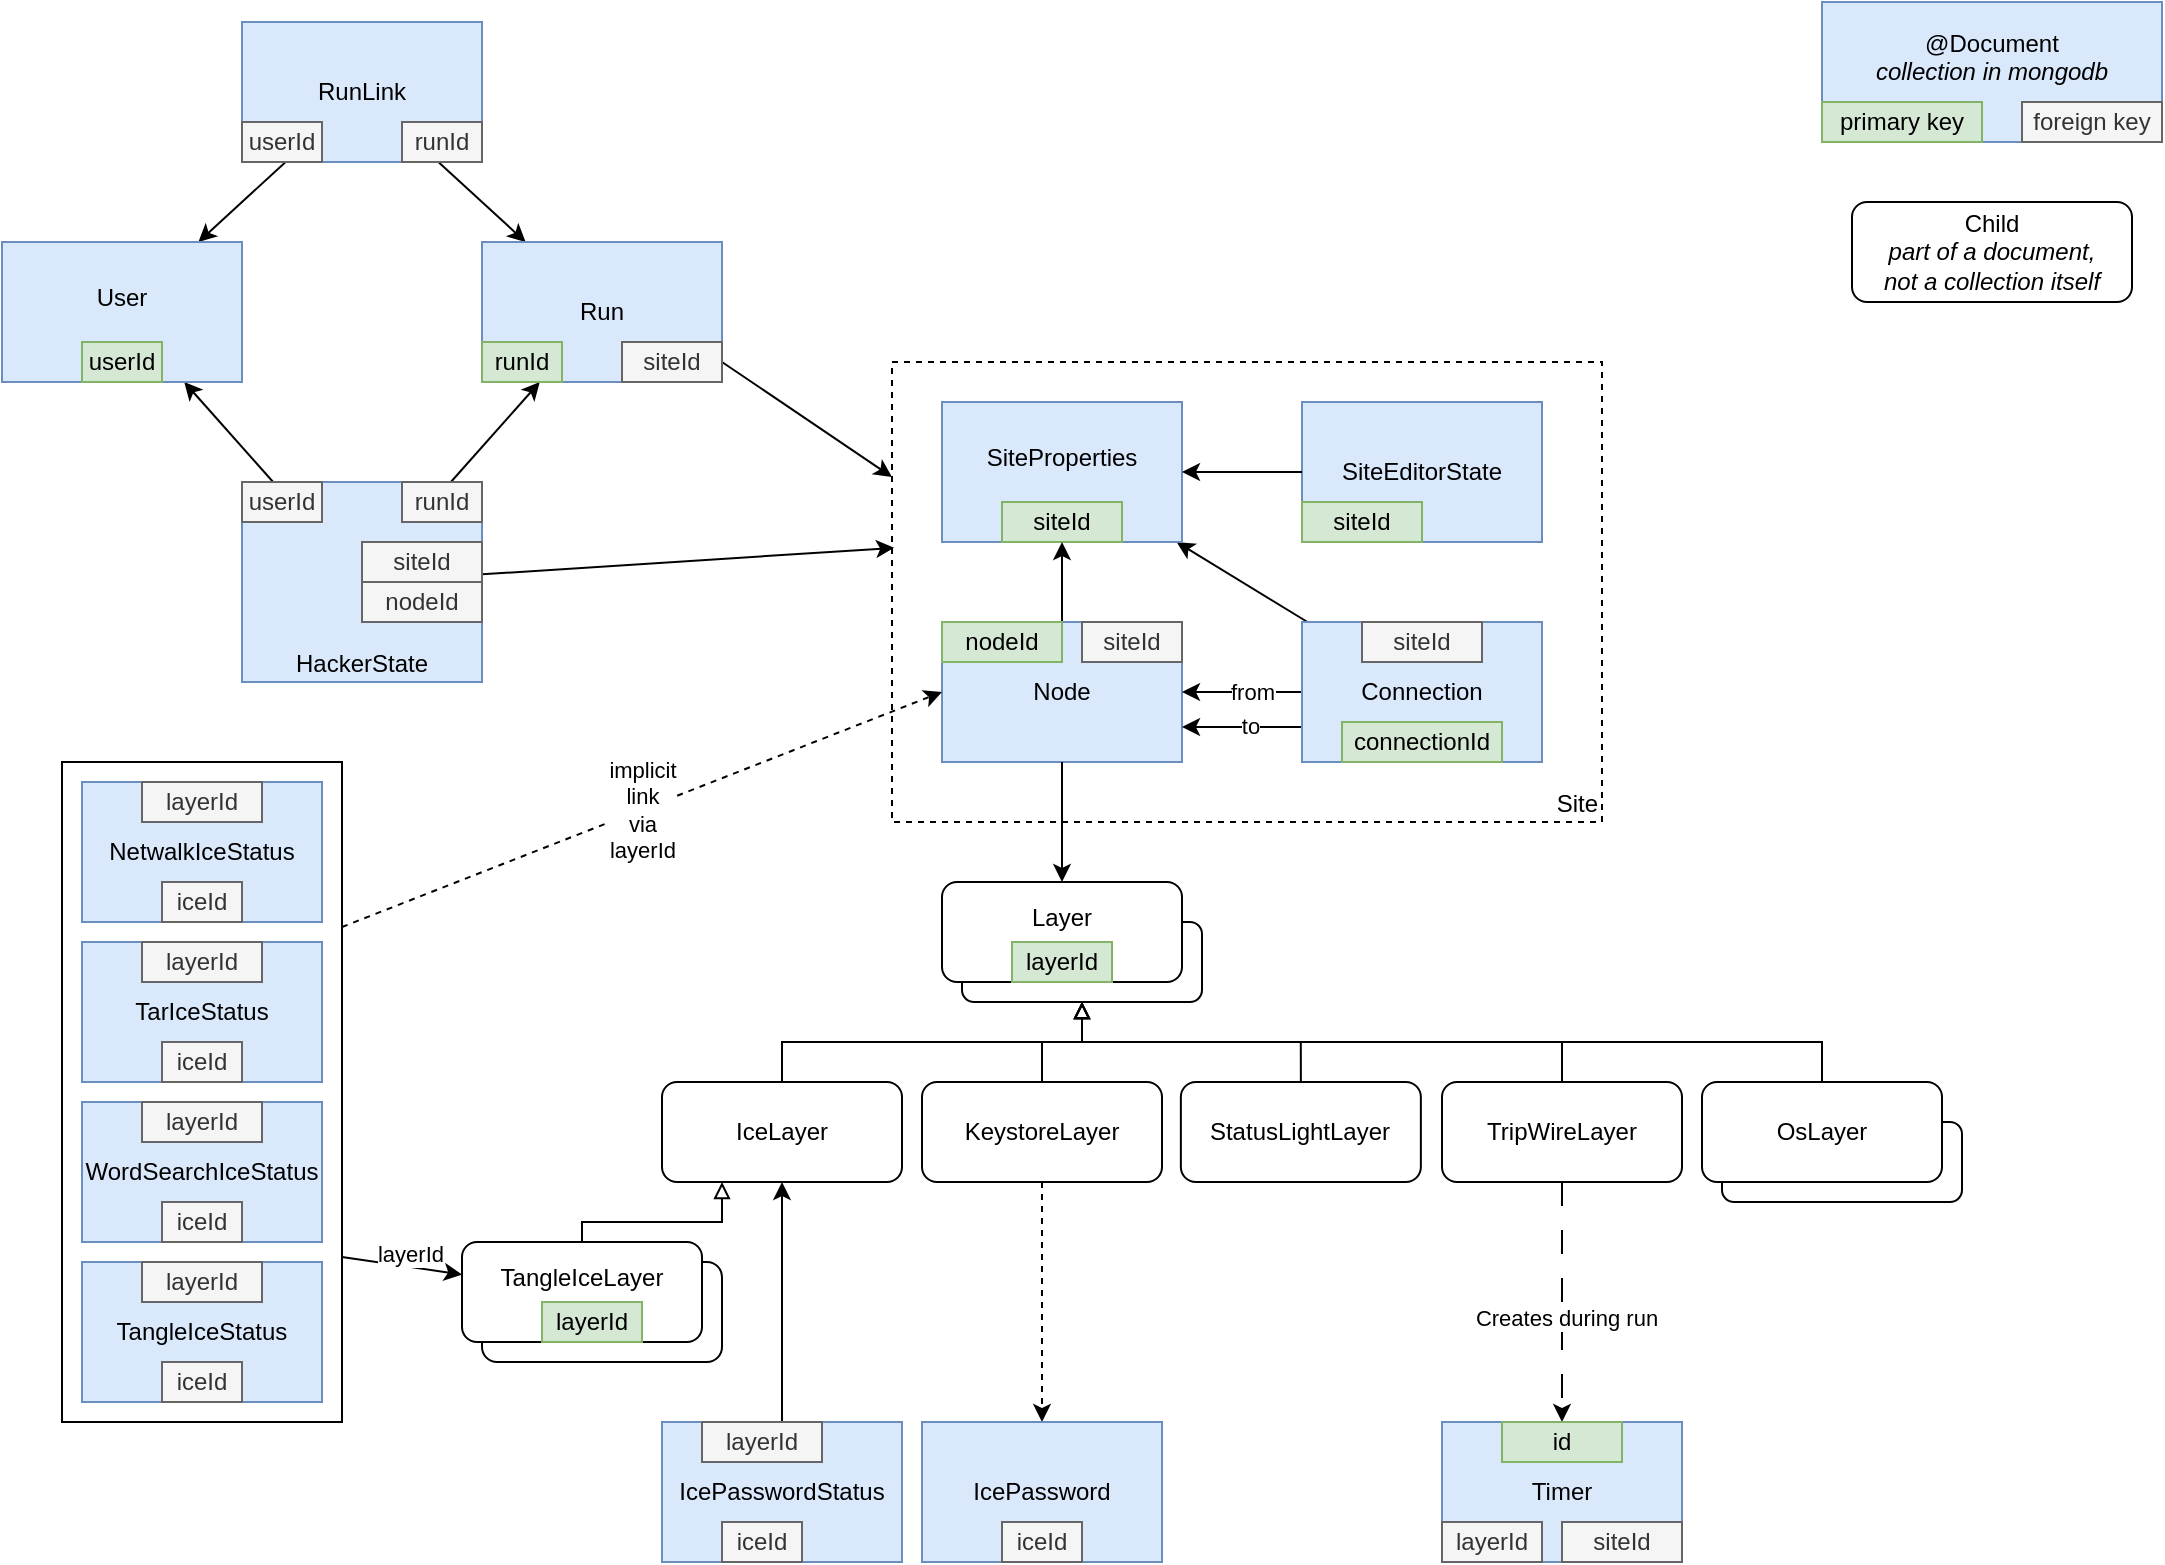 <mxfile version="22.1.18" type="github">
  <diagram name="Page-1" id="mnIJfY60bvJNDvsKuQh9">
    <mxGraphModel dx="1626" dy="861" grid="1" gridSize="10" guides="1" tooltips="1" connect="1" arrows="1" fold="1" page="1" pageScale="1" pageWidth="1169" pageHeight="827" math="0" shadow="0">
      <root>
        <mxCell id="0" />
        <mxCell id="1" parent="0" />
        <mxCell id="2eXZJzVbI_ONPsShpP8c-1" value="Site" style="rounded=0;whiteSpace=wrap;html=1;align=right;verticalAlign=bottom;dashed=1;" parent="1" vertex="1">
          <mxGeometry x="525" y="190" width="355" height="230" as="geometry" />
        </mxCell>
        <mxCell id="C1h8iQs_TRBgUqANPpUf-13" value="" style="rounded=0;whiteSpace=wrap;html=1;fillColor=none;" parent="1" vertex="1">
          <mxGeometry x="110" y="390" width="140" height="330" as="geometry" />
        </mxCell>
        <mxCell id="jiuy7B6aaROlVbYT8yXl-59" style="rounded=0;orthogonalLoop=1;jettySize=auto;html=1;endArrow=classic;endFill=1;" parent="1" source="jiuy7B6aaROlVbYT8yXl-14" target="jiuy7B6aaROlVbYT8yXl-16" edge="1">
          <mxGeometry relative="1" as="geometry">
            <mxPoint x="778" y="300" as="sourcePoint" />
            <mxPoint x="680" y="343" as="targetPoint" />
          </mxGeometry>
        </mxCell>
        <mxCell id="jiuy7B6aaROlVbYT8yXl-41" value="TangleIceLayer" style="rounded=1;whiteSpace=wrap;html=1;" parent="1" vertex="1">
          <mxGeometry x="320" y="640" width="120" height="50" as="geometry" />
        </mxCell>
        <mxCell id="jiuy7B6aaROlVbYT8yXl-40" value="OsLayer" style="rounded=1;whiteSpace=wrap;html=1;fontStyle=0" parent="1" vertex="1">
          <mxGeometry x="940" y="570" width="120" height="40" as="geometry" />
        </mxCell>
        <mxCell id="jiuy7B6aaROlVbYT8yXl-1" value="&lt;br&gt;Node&lt;br&gt;&amp;nbsp;" style="rounded=0;whiteSpace=wrap;html=1;fillColor=#dae8fc;strokeColor=#6c8ebf;" parent="1" vertex="1">
          <mxGeometry x="550" y="320" width="120" height="70" as="geometry" />
        </mxCell>
        <mxCell id="jiuy7B6aaROlVbYT8yXl-2" value="Layer" style="rounded=1;whiteSpace=wrap;html=1;" parent="1" vertex="1">
          <mxGeometry x="560" y="470" width="120" height="40" as="geometry" />
        </mxCell>
        <mxCell id="jiuy7B6aaROlVbYT8yXl-3" value="@Document&lt;br&gt;&lt;i&gt;collection in mongodb&lt;br&gt;&amp;nbsp;&lt;br&gt;&lt;/i&gt;" style="rounded=0;whiteSpace=wrap;html=1;fillColor=#dae8fc;strokeColor=#6c8ebf;" parent="1" vertex="1">
          <mxGeometry x="990" y="10" width="170" height="70" as="geometry" />
        </mxCell>
        <mxCell id="jiuy7B6aaROlVbYT8yXl-4" value="Child&lt;br&gt;&lt;i&gt;part of a document, &lt;br&gt;not a collection itself&lt;/i&gt;" style="rounded=1;whiteSpace=wrap;html=1;" parent="1" vertex="1">
          <mxGeometry x="1005" y="110" width="140" height="50" as="geometry" />
        </mxCell>
        <mxCell id="jiuy7B6aaROlVbYT8yXl-8" style="edgeStyle=orthogonalEdgeStyle;rounded=0;orthogonalLoop=1;jettySize=auto;html=1;exitX=0.5;exitY=0;exitDx=0;exitDy=0;entryX=0.5;entryY=1;entryDx=0;entryDy=0;endArrow=block;endFill=0;" parent="1" source="jiuy7B6aaROlVbYT8yXl-5" target="jiuy7B6aaROlVbYT8yXl-2" edge="1">
          <mxGeometry relative="1" as="geometry" />
        </mxCell>
        <mxCell id="jiuy7B6aaROlVbYT8yXl-5" value="IceLayer" style="rounded=1;whiteSpace=wrap;html=1;" parent="1" vertex="1">
          <mxGeometry x="410" y="550" width="120" height="50" as="geometry" />
        </mxCell>
        <mxCell id="jiuy7B6aaROlVbYT8yXl-10" style="edgeStyle=orthogonalEdgeStyle;rounded=0;orthogonalLoop=1;jettySize=auto;html=1;exitX=0.5;exitY=0;exitDx=0;exitDy=0;endArrow=block;endFill=0;entryX=0.5;entryY=1;entryDx=0;entryDy=0;" parent="1" source="jiuy7B6aaROlVbYT8yXl-9" target="jiuy7B6aaROlVbYT8yXl-2" edge="1">
          <mxGeometry relative="1" as="geometry">
            <mxPoint x="540" y="500" as="targetPoint" />
          </mxGeometry>
        </mxCell>
        <mxCell id="jiuy7B6aaROlVbYT8yXl-9" value="StatusLightLayer" style="rounded=1;whiteSpace=wrap;html=1;" parent="1" vertex="1">
          <mxGeometry x="669.43" y="550" width="120" height="50" as="geometry" />
        </mxCell>
        <mxCell id="B6_g9tHJlzhegWJG6Xg5-1" style="edgeStyle=orthogonalEdgeStyle;rounded=0;orthogonalLoop=1;jettySize=auto;html=1;exitX=0;exitY=0.5;exitDx=0;exitDy=0;entryX=1;entryY=0.5;entryDx=0;entryDy=0;" parent="1" source="jiuy7B6aaROlVbYT8yXl-14" target="jiuy7B6aaROlVbYT8yXl-1" edge="1">
          <mxGeometry relative="1" as="geometry" />
        </mxCell>
        <mxCell id="B6_g9tHJlzhegWJG6Xg5-3" value="from" style="edgeLabel;html=1;align=center;verticalAlign=middle;resizable=0;points=[];" parent="B6_g9tHJlzhegWJG6Xg5-1" vertex="1" connectable="0">
          <mxGeometry x="0.203" y="1" relative="1" as="geometry">
            <mxPoint x="11" y="-1" as="offset" />
          </mxGeometry>
        </mxCell>
        <mxCell id="B6_g9tHJlzhegWJG6Xg5-2" style="edgeStyle=orthogonalEdgeStyle;rounded=0;orthogonalLoop=1;jettySize=auto;html=1;exitX=0;exitY=0.75;exitDx=0;exitDy=0;entryX=1;entryY=0.75;entryDx=0;entryDy=0;" parent="1" source="jiuy7B6aaROlVbYT8yXl-14" target="jiuy7B6aaROlVbYT8yXl-1" edge="1">
          <mxGeometry relative="1" as="geometry" />
        </mxCell>
        <mxCell id="B6_g9tHJlzhegWJG6Xg5-4" value="to" style="edgeLabel;html=1;align=center;verticalAlign=middle;resizable=0;points=[];" parent="B6_g9tHJlzhegWJG6Xg5-2" vertex="1" connectable="0">
          <mxGeometry x="-0.162" y="2" relative="1" as="geometry">
            <mxPoint x="-1" y="-3" as="offset" />
          </mxGeometry>
        </mxCell>
        <mxCell id="jiuy7B6aaROlVbYT8yXl-14" value="&lt;br&gt;Connection&lt;br&gt;&amp;nbsp;" style="rounded=0;whiteSpace=wrap;html=1;fillColor=#dae8fc;strokeColor=#6c8ebf;" parent="1" vertex="1">
          <mxGeometry x="730" y="320" width="120" height="70" as="geometry" />
        </mxCell>
        <mxCell id="jiuy7B6aaROlVbYT8yXl-16" value="SiteProperties&lt;br&gt;&amp;nbsp;" style="rounded=0;whiteSpace=wrap;html=1;fillColor=#dae8fc;strokeColor=#6c8ebf;" parent="1" vertex="1">
          <mxGeometry x="550" y="210" width="120" height="70" as="geometry" />
        </mxCell>
        <mxCell id="jiuy7B6aaROlVbYT8yXl-23" value="" style="rounded=0;orthogonalLoop=1;jettySize=auto;html=1;" parent="1" source="jiuy7B6aaROlVbYT8yXl-22" target="jiuy7B6aaROlVbYT8yXl-21" edge="1">
          <mxGeometry relative="1" as="geometry" />
        </mxCell>
        <mxCell id="jiuy7B6aaROlVbYT8yXl-37" value="" style="rounded=0;orthogonalLoop=1;jettySize=auto;html=1;" parent="1" source="jiuy7B6aaROlVbYT8yXl-22" target="jiuy7B6aaROlVbYT8yXl-36" edge="1">
          <mxGeometry relative="1" as="geometry" />
        </mxCell>
        <mxCell id="jiuy7B6aaROlVbYT8yXl-22" value="RunLink" style="rounded=0;whiteSpace=wrap;html=1;fillColor=#dae8fc;strokeColor=#6c8ebf;" parent="1" vertex="1">
          <mxGeometry x="200" y="20" width="120" height="70" as="geometry" />
        </mxCell>
        <mxCell id="jiuy7B6aaROlVbYT8yXl-75" style="rounded=0;orthogonalLoop=1;jettySize=auto;html=1;" parent="1" source="jiuy7B6aaROlVbYT8yXl-26" target="jiuy7B6aaROlVbYT8yXl-21" edge="1">
          <mxGeometry relative="1" as="geometry" />
        </mxCell>
        <mxCell id="jiuy7B6aaROlVbYT8yXl-76" style="rounded=0;orthogonalLoop=1;jettySize=auto;html=1;" parent="1" source="jiuy7B6aaROlVbYT8yXl-26" target="jiuy7B6aaROlVbYT8yXl-36" edge="1">
          <mxGeometry relative="1" as="geometry" />
        </mxCell>
        <mxCell id="jiuy7B6aaROlVbYT8yXl-90" style="rounded=0;orthogonalLoop=1;jettySize=auto;html=1;entryX=0.003;entryY=0.404;entryDx=0;entryDy=0;entryPerimeter=0;" parent="1" source="jiuy7B6aaROlVbYT8yXl-26" target="2eXZJzVbI_ONPsShpP8c-1" edge="1">
          <mxGeometry relative="1" as="geometry">
            <mxPoint x="420" y="275" as="targetPoint" />
          </mxGeometry>
        </mxCell>
        <mxCell id="jiuy7B6aaROlVbYT8yXl-26" value="HackerState" style="rounded=0;whiteSpace=wrap;html=1;fillColor=#dae8fc;strokeColor=#6c8ebf;verticalAlign=bottom;" parent="1" vertex="1">
          <mxGeometry x="200" y="250" width="120" height="100" as="geometry" />
        </mxCell>
        <mxCell id="jiuy7B6aaROlVbYT8yXl-27" value="SiteEditorState" style="rounded=0;whiteSpace=wrap;html=1;fillColor=#dae8fc;strokeColor=#6c8ebf;" parent="1" vertex="1">
          <mxGeometry x="730" y="210" width="120" height="70" as="geometry" />
        </mxCell>
        <mxCell id="jiuy7B6aaROlVbYT8yXl-42" style="rounded=0;orthogonalLoop=1;jettySize=auto;html=1;exitX=1;exitY=0.75;exitDx=0;exitDy=0;" parent="1" source="C1h8iQs_TRBgUqANPpUf-13" target="jiuy7B6aaROlVbYT8yXl-38" edge="1">
          <mxGeometry relative="1" as="geometry">
            <mxPoint x="240" y="410" as="targetPoint" />
            <mxPoint x="340" y="540" as="sourcePoint" />
          </mxGeometry>
        </mxCell>
        <mxCell id="jiuy7B6aaROlVbYT8yXl-64" value="layerId" style="edgeLabel;html=1;align=center;verticalAlign=middle;resizable=0;points=[];" parent="jiuy7B6aaROlVbYT8yXl-42" vertex="1" connectable="0">
          <mxGeometry x="0.141" relative="1" as="geometry">
            <mxPoint y="-7" as="offset" />
          </mxGeometry>
        </mxCell>
        <mxCell id="yUMayUT2DUETe77GGP__-6" value="implicit&lt;br&gt;link&lt;br&gt;via&lt;br&gt;layerId" style="rounded=0;orthogonalLoop=1;jettySize=auto;html=1;entryX=0;entryY=0.5;entryDx=0;entryDy=0;dashed=1;exitX=1;exitY=0.25;exitDx=0;exitDy=0;" parent="1" source="C1h8iQs_TRBgUqANPpUf-13" target="jiuy7B6aaROlVbYT8yXl-1" edge="1">
          <mxGeometry relative="1" as="geometry">
            <mxPoint x="330" y="470" as="sourcePoint" />
          </mxGeometry>
        </mxCell>
        <mxCell id="jiuy7B6aaROlVbYT8yXl-28" value="&lt;br&gt;TangleIceStatus&lt;br&gt;&amp;nbsp;" style="rounded=0;whiteSpace=wrap;html=1;fillColor=#dae8fc;strokeColor=#6c8ebf;" parent="1" vertex="1">
          <mxGeometry x="120" y="640" width="120" height="70" as="geometry" />
        </mxCell>
        <mxCell id="jiuy7B6aaROlVbYT8yXl-30" value="&lt;br&gt;WordSearchIceStatus&lt;br&gt;&amp;nbsp;" style="rounded=0;whiteSpace=wrap;html=1;fillColor=#dae8fc;strokeColor=#6c8ebf;" parent="1" vertex="1">
          <mxGeometry x="120" y="560" width="120" height="70" as="geometry" />
        </mxCell>
        <mxCell id="jiuy7B6aaROlVbYT8yXl-31" value="&lt;br&gt;NetwalkIceStatus&lt;br&gt;&amp;nbsp;" style="rounded=0;whiteSpace=wrap;html=1;fillColor=#dae8fc;strokeColor=#6c8ebf;" parent="1" vertex="1">
          <mxGeometry x="120" y="400" width="120" height="70" as="geometry" />
        </mxCell>
        <mxCell id="jiuy7B6aaROlVbYT8yXl-32" value="&lt;br&gt;TarIceStatus&lt;br&gt;&amp;nbsp;" style="rounded=0;whiteSpace=wrap;html=1;fillColor=#dae8fc;strokeColor=#6c8ebf;" parent="1" vertex="1">
          <mxGeometry x="120" y="480" width="120" height="70" as="geometry" />
        </mxCell>
        <mxCell id="jiuy7B6aaROlVbYT8yXl-38" value="TangleIceLayer&lt;br&gt;&amp;nbsp;" style="rounded=1;whiteSpace=wrap;html=1;" parent="1" vertex="1">
          <mxGeometry x="310" y="630" width="120" height="50" as="geometry" />
        </mxCell>
        <mxCell id="jiuy7B6aaROlVbYT8yXl-39" style="rounded=0;orthogonalLoop=1;jettySize=auto;html=1;exitX=0.5;exitY=0;exitDx=0;exitDy=0;entryX=0.25;entryY=1;entryDx=0;entryDy=0;endArrow=block;endFill=0;edgeStyle=orthogonalEdgeStyle;" parent="1" source="jiuy7B6aaROlVbYT8yXl-38" target="jiuy7B6aaROlVbYT8yXl-5" edge="1">
          <mxGeometry relative="1" as="geometry">
            <mxPoint x="480" y="570" as="sourcePoint" />
            <mxPoint x="550" y="530" as="targetPoint" />
            <Array as="points">
              <mxPoint x="370" y="620" />
              <mxPoint x="440" y="620" />
            </Array>
          </mxGeometry>
        </mxCell>
        <mxCell id="N_-d8kACcy34HXy9NwKo-2" style="rounded=0;orthogonalLoop=1;jettySize=auto;html=1;exitX=0.5;exitY=1;exitDx=0;exitDy=0;entryX=0.5;entryY=0;entryDx=0;entryDy=0;dashed=1;dashPattern=12 12;" parent="1" source="jiuy7B6aaROlVbYT8yXl-45" target="N_-d8kACcy34HXy9NwKo-1" edge="1">
          <mxGeometry relative="1" as="geometry" />
        </mxCell>
        <mxCell id="N_-d8kACcy34HXy9NwKo-29" value="Creates during run" style="edgeLabel;html=1;align=center;verticalAlign=middle;resizable=0;points=[];" parent="N_-d8kACcy34HXy9NwKo-2" vertex="1" connectable="0">
          <mxGeometry x="0.131" y="2" relative="1" as="geometry">
            <mxPoint as="offset" />
          </mxGeometry>
        </mxCell>
        <mxCell id="jiuy7B6aaROlVbYT8yXl-45" value="TripWireLayer" style="rounded=1;whiteSpace=wrap;html=1;" parent="1" vertex="1">
          <mxGeometry x="800" y="550" width="120" height="50" as="geometry" />
        </mxCell>
        <mxCell id="jiuy7B6aaROlVbYT8yXl-46" style="edgeStyle=orthogonalEdgeStyle;rounded=0;orthogonalLoop=1;jettySize=auto;html=1;exitX=0.5;exitY=0;exitDx=0;exitDy=0;endArrow=block;endFill=0;entryX=0.5;entryY=1;entryDx=0;entryDy=0;" parent="1" source="jiuy7B6aaROlVbYT8yXl-45" target="jiuy7B6aaROlVbYT8yXl-2" edge="1">
          <mxGeometry relative="1" as="geometry">
            <mxPoint x="550" y="510" as="targetPoint" />
            <mxPoint x="610" y="550" as="sourcePoint" />
          </mxGeometry>
        </mxCell>
        <mxCell id="jiuy7B6aaROlVbYT8yXl-51" value="primary key" style="rounded=0;whiteSpace=wrap;html=1;fillColor=#d5e8d4;strokeColor=#82b366;" parent="1" vertex="1">
          <mxGeometry x="990" y="60" width="80" height="20" as="geometry" />
        </mxCell>
        <mxCell id="jiuy7B6aaROlVbYT8yXl-52" value="siteId" style="rounded=0;whiteSpace=wrap;html=1;fillColor=#d5e8d4;strokeColor=#82b366;" parent="1" vertex="1">
          <mxGeometry x="580" y="260" width="60" height="20" as="geometry" />
        </mxCell>
        <mxCell id="jiuy7B6aaROlVbYT8yXl-56" style="rounded=0;orthogonalLoop=1;jettySize=auto;html=1;endArrow=classic;endFill=1;" parent="1" source="jiuy7B6aaROlVbYT8yXl-27" target="jiuy7B6aaROlVbYT8yXl-16" edge="1">
          <mxGeometry relative="1" as="geometry">
            <mxPoint x="620" y="310" as="sourcePoint" />
            <mxPoint x="620" y="350" as="targetPoint" />
          </mxGeometry>
        </mxCell>
        <mxCell id="jiuy7B6aaROlVbYT8yXl-58" style="rounded=0;orthogonalLoop=1;jettySize=auto;html=1;endArrow=classic;endFill=1;" parent="1" source="jiuy7B6aaROlVbYT8yXl-1" target="jiuy7B6aaROlVbYT8yXl-16" edge="1">
          <mxGeometry relative="1" as="geometry">
            <mxPoint x="770" y="290" as="sourcePoint" />
            <mxPoint x="680" y="290" as="targetPoint" />
          </mxGeometry>
        </mxCell>
        <mxCell id="jiuy7B6aaROlVbYT8yXl-63" value="layerId" style="rounded=0;whiteSpace=wrap;html=1;fillColor=#d5e8d4;strokeColor=#82b366;" parent="1" vertex="1">
          <mxGeometry x="350" y="660" width="50" height="20" as="geometry" />
        </mxCell>
        <mxCell id="jiuy7B6aaROlVbYT8yXl-66" value="Layer&lt;br&gt;&amp;nbsp;" style="rounded=1;whiteSpace=wrap;html=1;" parent="1" vertex="1">
          <mxGeometry x="550" y="450" width="120" height="50" as="geometry" />
        </mxCell>
        <mxCell id="jiuy7B6aaROlVbYT8yXl-67" value="OsLayer" style="rounded=1;whiteSpace=wrap;html=1;" parent="1" vertex="1">
          <mxGeometry x="930" y="550" width="120" height="50" as="geometry" />
        </mxCell>
        <mxCell id="jiuy7B6aaROlVbYT8yXl-69" style="edgeStyle=orthogonalEdgeStyle;rounded=0;orthogonalLoop=1;jettySize=auto;html=1;exitX=0.5;exitY=0;exitDx=0;exitDy=0;endArrow=block;endFill=0;entryX=0.5;entryY=1;entryDx=0;entryDy=0;" parent="1" source="jiuy7B6aaROlVbYT8yXl-67" target="jiuy7B6aaROlVbYT8yXl-2" edge="1">
          <mxGeometry relative="1" as="geometry">
            <mxPoint x="560" y="520" as="targetPoint" />
            <mxPoint x="750" y="570" as="sourcePoint" />
          </mxGeometry>
        </mxCell>
        <mxCell id="jiuy7B6aaROlVbYT8yXl-71" value="iceId" style="rounded=0;whiteSpace=wrap;html=1;fillColor=#f5f5f5;strokeColor=#666666;fontColor=#333333;" parent="1" vertex="1">
          <mxGeometry x="160" y="690" width="40" height="20" as="geometry" />
        </mxCell>
        <mxCell id="2eXZJzVbI_ONPsShpP8c-5" style="edgeStyle=orthogonalEdgeStyle;rounded=0;orthogonalLoop=1;jettySize=auto;html=1;exitX=0.5;exitY=1;exitDx=0;exitDy=0;entryX=0.5;entryY=0;entryDx=0;entryDy=0;" parent="1" source="jiuy7B6aaROlVbYT8yXl-1" target="jiuy7B6aaROlVbYT8yXl-66" edge="1">
          <mxGeometry relative="1" as="geometry" />
        </mxCell>
        <mxCell id="jiuy7B6aaROlVbYT8yXl-81" value="nodeId" style="rounded=0;whiteSpace=wrap;html=1;fillColor=#d5e8d4;strokeColor=#82b366;" parent="1" vertex="1">
          <mxGeometry x="550" y="320" width="60" height="20" as="geometry" />
        </mxCell>
        <mxCell id="jiuy7B6aaROlVbYT8yXl-82" value="connectionId" style="rounded=0;whiteSpace=wrap;html=1;fillColor=#d5e8d4;strokeColor=#82b366;" parent="1" vertex="1">
          <mxGeometry x="750" y="370" width="80" height="20" as="geometry" />
        </mxCell>
        <mxCell id="yUMayUT2DUETe77GGP__-1" value="iceId" style="rounded=0;whiteSpace=wrap;html=1;fillColor=#f5f5f5;strokeColor=#666666;fontColor=#333333;" parent="1" vertex="1">
          <mxGeometry x="160" y="610" width="40" height="20" as="geometry" />
        </mxCell>
        <mxCell id="yUMayUT2DUETe77GGP__-4" value="iceId" style="rounded=0;whiteSpace=wrap;html=1;fillColor=#f5f5f5;strokeColor=#666666;fontColor=#333333;" parent="1" vertex="1">
          <mxGeometry x="160" y="530" width="40" height="20" as="geometry" />
        </mxCell>
        <mxCell id="yUMayUT2DUETe77GGP__-5" value="iceId" style="rounded=0;whiteSpace=wrap;html=1;fillColor=#f5f5f5;strokeColor=#666666;fontColor=#333333;" parent="1" vertex="1">
          <mxGeometry x="160" y="450" width="40" height="20" as="geometry" />
        </mxCell>
        <mxCell id="C1h8iQs_TRBgUqANPpUf-4" style="rounded=0;orthogonalLoop=1;jettySize=auto;html=1;entryX=0.5;entryY=1;entryDx=0;entryDy=0;" parent="1" source="KMH7AppHIwjlynywB1wn-1" target="jiuy7B6aaROlVbYT8yXl-5" edge="1">
          <mxGeometry relative="1" as="geometry" />
        </mxCell>
        <mxCell id="KMH7AppHIwjlynywB1wn-1" value="IcePasswordStatus" style="rounded=0;whiteSpace=wrap;html=1;fillColor=#dae8fc;strokeColor=#6c8ebf;" parent="1" vertex="1">
          <mxGeometry x="410" y="720" width="120" height="70" as="geometry" />
        </mxCell>
        <mxCell id="KMH7AppHIwjlynywB1wn-2" value="iceId" style="rounded=0;whiteSpace=wrap;html=1;fillColor=#f5f5f5;strokeColor=#666666;fontColor=#333333;" parent="1" vertex="1">
          <mxGeometry x="440" y="770" width="40" height="20" as="geometry" />
        </mxCell>
        <mxCell id="C1h8iQs_TRBgUqANPpUf-1" value="layerId" style="rounded=0;whiteSpace=wrap;html=1;fillColor=#d5e8d4;strokeColor=#82b366;" parent="1" vertex="1">
          <mxGeometry x="585" y="480" width="50" height="20" as="geometry" />
        </mxCell>
        <mxCell id="C1h8iQs_TRBgUqANPpUf-9" style="edgeStyle=orthogonalEdgeStyle;rounded=0;orthogonalLoop=1;jettySize=auto;html=1;exitX=0.5;exitY=1;exitDx=0;exitDy=0;entryX=0.5;entryY=0;entryDx=0;entryDy=0;dashed=1;" parent="1" source="C1h8iQs_TRBgUqANPpUf-6" target="C1h8iQs_TRBgUqANPpUf-7" edge="1">
          <mxGeometry relative="1" as="geometry" />
        </mxCell>
        <mxCell id="C1h8iQs_TRBgUqANPpUf-12" style="edgeStyle=orthogonalEdgeStyle;rounded=0;orthogonalLoop=1;jettySize=auto;html=1;exitX=0.5;exitY=0;exitDx=0;exitDy=0;endArrow=none;endFill=0;" parent="1" source="C1h8iQs_TRBgUqANPpUf-6" edge="1">
          <mxGeometry relative="1" as="geometry">
            <mxPoint x="600" y="530" as="targetPoint" />
          </mxGeometry>
        </mxCell>
        <mxCell id="C1h8iQs_TRBgUqANPpUf-6" value="KeystoreLayer" style="rounded=1;whiteSpace=wrap;html=1;" parent="1" vertex="1">
          <mxGeometry x="540" y="550" width="120" height="50" as="geometry" />
        </mxCell>
        <mxCell id="C1h8iQs_TRBgUqANPpUf-7" value="IcePassword" style="rounded=0;whiteSpace=wrap;html=1;fillColor=#dae8fc;strokeColor=#6c8ebf;" parent="1" vertex="1">
          <mxGeometry x="540" y="720" width="120" height="70" as="geometry" />
        </mxCell>
        <mxCell id="C1h8iQs_TRBgUqANPpUf-10" value="iceId" style="rounded=0;whiteSpace=wrap;html=1;fillColor=#f5f5f5;strokeColor=#666666;fontColor=#333333;" parent="1" vertex="1">
          <mxGeometry x="580" y="770" width="40" height="20" as="geometry" />
        </mxCell>
        <mxCell id="C1h8iQs_TRBgUqANPpUf-14" value="layerId" style="rounded=0;whiteSpace=wrap;html=1;fillColor=#f5f5f5;strokeColor=#666666;fontColor=#333333;" parent="1" vertex="1">
          <mxGeometry x="430" y="720" width="60" height="20" as="geometry" />
        </mxCell>
        <mxCell id="C1h8iQs_TRBgUqANPpUf-15" value="layerId" style="rounded=0;whiteSpace=wrap;html=1;fillColor=#f5f5f5;strokeColor=#666666;fontColor=#333333;" parent="1" vertex="1">
          <mxGeometry x="150" y="400" width="60" height="20" as="geometry" />
        </mxCell>
        <mxCell id="C1h8iQs_TRBgUqANPpUf-16" value="layerId" style="rounded=0;whiteSpace=wrap;html=1;fillColor=#f5f5f5;strokeColor=#666666;fontColor=#333333;" parent="1" vertex="1">
          <mxGeometry x="150" y="560" width="60" height="20" as="geometry" />
        </mxCell>
        <mxCell id="C1h8iQs_TRBgUqANPpUf-17" value="layerId" style="rounded=0;whiteSpace=wrap;html=1;fillColor=#f5f5f5;strokeColor=#666666;fontColor=#333333;" parent="1" vertex="1">
          <mxGeometry x="150" y="480" width="60" height="20" as="geometry" />
        </mxCell>
        <mxCell id="C1h8iQs_TRBgUqANPpUf-18" value="layerId" style="rounded=0;whiteSpace=wrap;html=1;fillColor=#f5f5f5;strokeColor=#666666;fontColor=#333333;" parent="1" vertex="1">
          <mxGeometry x="150" y="640" width="60" height="20" as="geometry" />
        </mxCell>
        <mxCell id="N_-d8kACcy34HXy9NwKo-1" value="Timer" style="rounded=0;whiteSpace=wrap;html=1;fillColor=#dae8fc;strokeColor=#6c8ebf;" parent="1" vertex="1">
          <mxGeometry x="800" y="720" width="120" height="70" as="geometry" />
        </mxCell>
        <mxCell id="N_-d8kACcy34HXy9NwKo-32" style="rounded=0;orthogonalLoop=1;jettySize=auto;html=1;exitX=1;exitY=0.5;exitDx=0;exitDy=0;entryX=0;entryY=0.25;entryDx=0;entryDy=0;" parent="1" source="N_-d8kACcy34HXy9NwKo-12" target="2eXZJzVbI_ONPsShpP8c-1" edge="1">
          <mxGeometry relative="1" as="geometry" />
        </mxCell>
        <mxCell id="jiuy7B6aaROlVbYT8yXl-21" value="&lt;br&gt;Run&lt;br&gt;&amp;nbsp;" style="rounded=0;whiteSpace=wrap;html=1;fillColor=#dae8fc;strokeColor=#6c8ebf;" parent="1" vertex="1">
          <mxGeometry x="320" y="130" width="120" height="70" as="geometry" />
        </mxCell>
        <mxCell id="jiuy7B6aaROlVbYT8yXl-73" value="runId" style="rounded=0;whiteSpace=wrap;html=1;fillColor=#d5e8d4;strokeColor=#82b366;" parent="1" vertex="1">
          <mxGeometry x="320" y="180" width="40" height="20" as="geometry" />
        </mxCell>
        <mxCell id="N_-d8kACcy34HXy9NwKo-11" value="siteId" style="rounded=0;whiteSpace=wrap;html=1;fillColor=#f5f5f5;strokeColor=#666666;fontColor=#333333;" parent="1" vertex="1">
          <mxGeometry x="620" y="320" width="50" height="20" as="geometry" />
        </mxCell>
        <mxCell id="N_-d8kACcy34HXy9NwKo-12" value="siteId" style="rounded=0;whiteSpace=wrap;html=1;fillColor=#f5f5f5;strokeColor=#666666;fontColor=#333333;" parent="1" vertex="1">
          <mxGeometry x="390" y="180" width="50" height="20" as="geometry" />
        </mxCell>
        <mxCell id="N_-d8kACcy34HXy9NwKo-13" value="siteId" style="rounded=0;whiteSpace=wrap;html=1;fillColor=#f5f5f5;strokeColor=#666666;fontColor=#333333;" parent="1" vertex="1">
          <mxGeometry x="760" y="320" width="60" height="20" as="geometry" />
        </mxCell>
        <mxCell id="N_-d8kACcy34HXy9NwKo-14" value="runId" style="rounded=0;whiteSpace=wrap;html=1;fillColor=#f5f5f5;strokeColor=#666666;fontColor=#333333;" parent="1" vertex="1">
          <mxGeometry x="280" y="70" width="40" height="20" as="geometry" />
        </mxCell>
        <mxCell id="jiuy7B6aaROlVbYT8yXl-36" value="User&lt;br&gt;&amp;nbsp;" style="rounded=0;whiteSpace=wrap;html=1;fillColor=#dae8fc;strokeColor=#6c8ebf;" parent="1" vertex="1">
          <mxGeometry x="80" y="130" width="120" height="70" as="geometry" />
        </mxCell>
        <mxCell id="jiuy7B6aaROlVbYT8yXl-74" value="userId" style="rounded=0;whiteSpace=wrap;html=1;fillColor=#d5e8d4;strokeColor=#82b366;" parent="1" vertex="1">
          <mxGeometry x="120" y="180" width="40" height="20" as="geometry" />
        </mxCell>
        <mxCell id="N_-d8kACcy34HXy9NwKo-21" value="userId" style="rounded=0;whiteSpace=wrap;html=1;fillColor=#f5f5f5;strokeColor=#666666;fontColor=#333333;" parent="1" vertex="1">
          <mxGeometry x="200" y="70" width="40" height="20" as="geometry" />
        </mxCell>
        <mxCell id="N_-d8kACcy34HXy9NwKo-25" value="siteId" style="rounded=0;whiteSpace=wrap;html=1;fillColor=#d5e8d4;strokeColor=#82b366;" parent="1" vertex="1">
          <mxGeometry x="730" y="260" width="60" height="20" as="geometry" />
        </mxCell>
        <mxCell id="N_-d8kACcy34HXy9NwKo-28" value="id" style="rounded=0;whiteSpace=wrap;html=1;fillColor=#d5e8d4;strokeColor=#82b366;" parent="1" vertex="1">
          <mxGeometry x="830" y="720" width="60" height="20" as="geometry" />
        </mxCell>
        <mxCell id="N_-d8kACcy34HXy9NwKo-30" value="siteId" style="rounded=0;whiteSpace=wrap;html=1;fillColor=#f5f5f5;strokeColor=#666666;fontColor=#333333;" parent="1" vertex="1">
          <mxGeometry x="860" y="770" width="60" height="20" as="geometry" />
        </mxCell>
        <mxCell id="N_-d8kACcy34HXy9NwKo-31" value="layerId" style="rounded=0;whiteSpace=wrap;html=1;fillColor=#f5f5f5;strokeColor=#666666;fontColor=#333333;" parent="1" vertex="1">
          <mxGeometry x="800" y="770" width="50" height="20" as="geometry" />
        </mxCell>
        <mxCell id="2eXZJzVbI_ONPsShpP8c-3" value="foreign key" style="rounded=0;whiteSpace=wrap;html=1;fillColor=#f5f5f5;strokeColor=#666666;fontColor=#333333;" parent="1" vertex="1">
          <mxGeometry x="1090" y="60" width="70" height="20" as="geometry" />
        </mxCell>
        <mxCell id="assbg_AjSKetNs3KRrbS-4" value="siteId" style="rounded=0;whiteSpace=wrap;html=1;movable=1;resizable=1;rotatable=1;deletable=1;editable=1;locked=0;connectable=1;fillColor=#f5f5f5;fontColor=#333333;strokeColor=#666666;" vertex="1" parent="1">
          <mxGeometry x="260" y="280" width="60" height="20" as="geometry" />
        </mxCell>
        <mxCell id="assbg_AjSKetNs3KRrbS-6" value="runId" style="rounded=0;whiteSpace=wrap;html=1;movable=1;resizable=1;rotatable=1;deletable=1;editable=1;locked=0;connectable=1;fillColor=#f5f5f5;fontColor=#333333;strokeColor=#666666;" vertex="1" parent="1">
          <mxGeometry x="280" y="250" width="40" height="20" as="geometry" />
        </mxCell>
        <mxCell id="assbg_AjSKetNs3KRrbS-7" value="nodeId" style="rounded=0;whiteSpace=wrap;html=1;movable=1;resizable=1;rotatable=1;deletable=1;editable=1;locked=0;connectable=1;fillColor=#f5f5f5;fontColor=#333333;strokeColor=#666666;" vertex="1" parent="1">
          <mxGeometry x="260" y="300" width="60" height="20" as="geometry" />
        </mxCell>
        <mxCell id="assbg_AjSKetNs3KRrbS-9" value="userId" style="rounded=0;whiteSpace=wrap;html=1;movable=1;resizable=1;rotatable=1;deletable=1;editable=1;locked=0;connectable=1;fillColor=#f5f5f5;fontColor=#333333;strokeColor=#666666;" vertex="1" parent="1">
          <mxGeometry x="200" y="250" width="40" height="20" as="geometry" />
        </mxCell>
      </root>
    </mxGraphModel>
  </diagram>
</mxfile>
